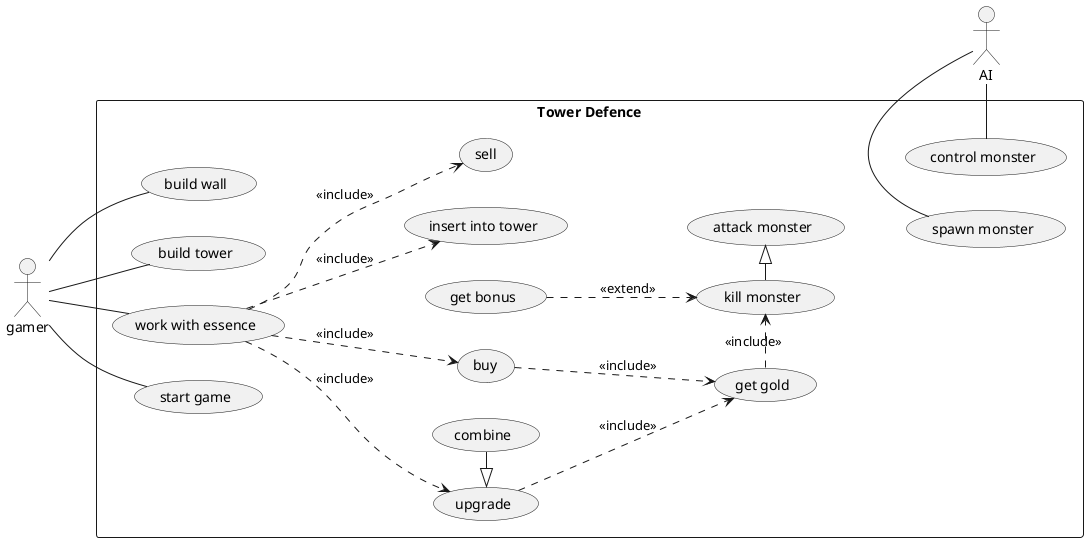 @startuml
'!include skin/darcula.txt
skinparam monochrome true

'title Tower Defense
left to right direction
Actor gamer
'Actor monster
'Actor boss
Actor AI
rectangle "Tower Defence" {

    (build wall)
    (build tower)
    (work with essence)
    (get gold)
    (kill monster)
    (attack monster)
    '(destroy fortress)
    '(attack fortress)

    'monster <|- boss
    (spawn monster) - AI
    (control monster) - AI
    '(attack fortress) - monster

    gamer -- (build wall)
    gamer -- (start game)
    gamer -- (build tower)
    gamer -- (work with essence)


    (work with essence) ..> (buy) : <<include>>
    (work with essence) ..> (upgrade) : <<include>>
    (work with essence) ..> (insert into tower) : <<include>>
    (work with essence) ..> (sell) : <<include>>
    (upgrade) <|- (combine)
    (get gold) .> (kill monster) : <<include>>
    '(get gold) ..> (start game) : <<include>>

    (buy) ..> (get gold) : <<include>>
    (upgrade) ..> (get gold) : <<include>>

    (kill monster) -|> (attack monster)
    '(destroy fortress) -|> (attack fortress)

    (get bonus) ..> (kill monster) : <<extend>>
}

'(kill monster) -[hidden]- (attack fortress)
(attack monster) -[hidden]- (spawn monster)
(attack monster) -[hidden]- (control monster)

@enduml
